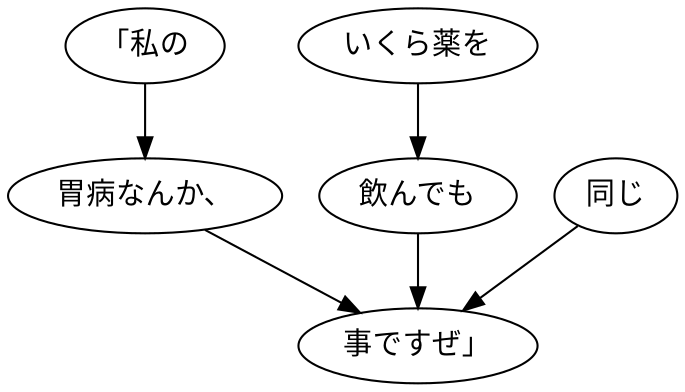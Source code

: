 digraph graph5391 {
	node0 [label="「私の"];
	node1 [label="胃病なんか、"];
	node2 [label="いくら薬を"];
	node3 [label="飲んでも"];
	node4 [label="同じ"];
	node5 [label="事ですぜ」"];
	node0 -> node1;
	node1 -> node5;
	node2 -> node3;
	node3 -> node5;
	node4 -> node5;
}
